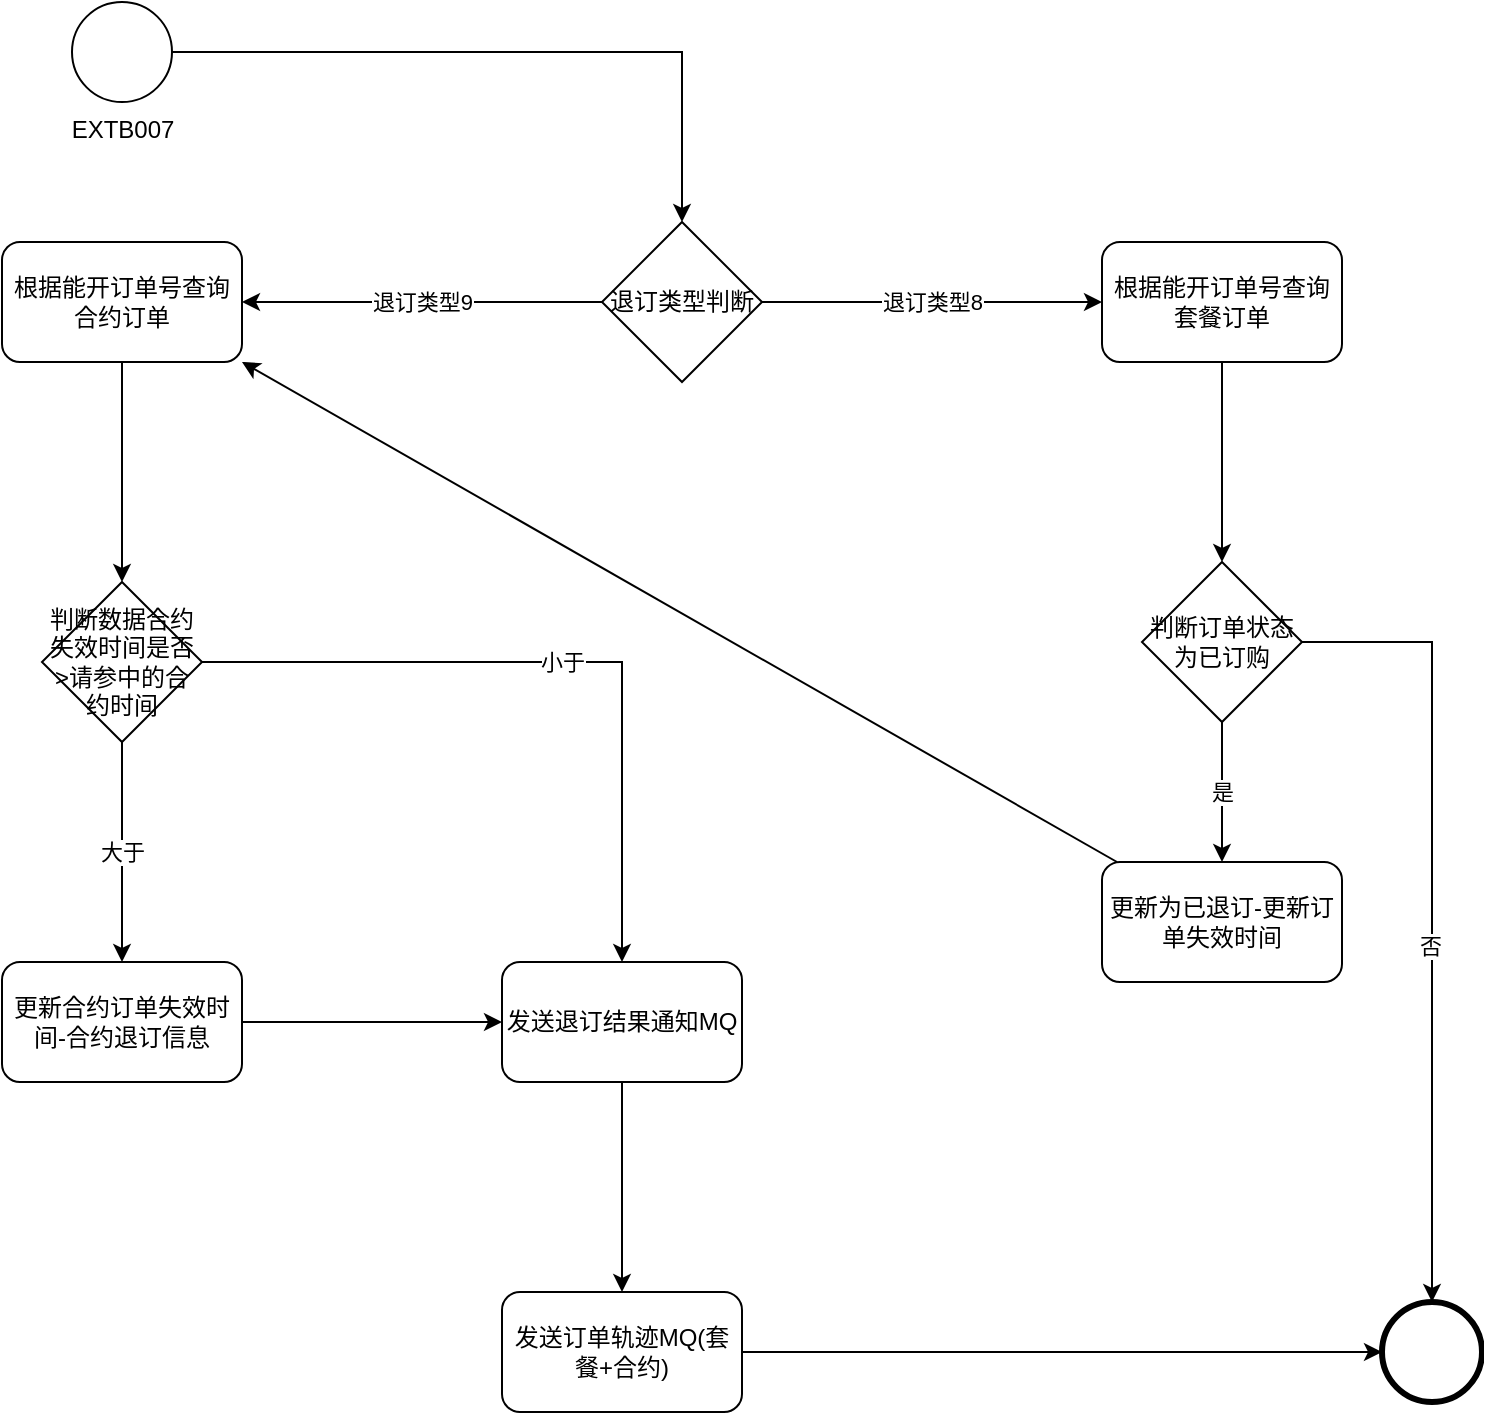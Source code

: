 <mxfile version="14.1.2" type="github">
  <diagram id="OLpmRbxoKpBxzqkspNee" name="Page-1">
    <mxGraphModel dx="942" dy="2920" grid="1" gridSize="10" guides="1" tooltips="1" connect="1" arrows="1" fold="1" page="1" pageScale="1" pageWidth="827" pageHeight="1169" math="0" shadow="0">
      <root>
        <mxCell id="0" />
        <mxCell id="1" parent="0" />
        <mxCell id="CTi2nCjmbjgdPDQ9QbI_-5" value="" style="edgeStyle=orthogonalEdgeStyle;rounded=0;orthogonalLoop=1;jettySize=auto;html=1;" edge="1" parent="1" source="CTi2nCjmbjgdPDQ9QbI_-1" target="CTi2nCjmbjgdPDQ9QbI_-6">
          <mxGeometry relative="1" as="geometry">
            <mxPoint x="195" y="-1095" as="targetPoint" />
          </mxGeometry>
        </mxCell>
        <mxCell id="CTi2nCjmbjgdPDQ9QbI_-1" value="EXTB007&lt;br&gt;" style="shape=mxgraph.bpmn.shape;html=1;verticalLabelPosition=bottom;labelBackgroundColor=#ffffff;verticalAlign=top;align=center;perimeter=ellipsePerimeter;outlineConnect=0;outline=standard;symbol=general;" vertex="1" parent="1">
          <mxGeometry x="95" y="-1190" width="50" height="50" as="geometry" />
        </mxCell>
        <mxCell id="CTi2nCjmbjgdPDQ9QbI_-3" value="" style="shape=mxgraph.bpmn.shape;html=1;verticalLabelPosition=bottom;labelBackgroundColor=#ffffff;verticalAlign=top;align=center;perimeter=ellipsePerimeter;outlineConnect=0;outline=end;symbol=general;" vertex="1" parent="1">
          <mxGeometry x="750" y="-540" width="50" height="50" as="geometry" />
        </mxCell>
        <mxCell id="CTi2nCjmbjgdPDQ9QbI_-9" value="退订类型9" style="edgeStyle=orthogonalEdgeStyle;rounded=0;orthogonalLoop=1;jettySize=auto;html=1;entryX=1;entryY=0.5;entryDx=0;entryDy=0;" edge="1" parent="1" source="CTi2nCjmbjgdPDQ9QbI_-6" target="CTi2nCjmbjgdPDQ9QbI_-7">
          <mxGeometry relative="1" as="geometry" />
        </mxCell>
        <mxCell id="CTi2nCjmbjgdPDQ9QbI_-10" value="退订类型8" style="edgeStyle=orthogonalEdgeStyle;rounded=0;orthogonalLoop=1;jettySize=auto;html=1;entryX=0;entryY=0.5;entryDx=0;entryDy=0;" edge="1" parent="1" source="CTi2nCjmbjgdPDQ9QbI_-6" target="CTi2nCjmbjgdPDQ9QbI_-8">
          <mxGeometry relative="1" as="geometry" />
        </mxCell>
        <mxCell id="CTi2nCjmbjgdPDQ9QbI_-6" value="退订类型判断" style="rhombus;whiteSpace=wrap;html=1;" vertex="1" parent="1">
          <mxGeometry x="360" y="-1080" width="80" height="80" as="geometry" />
        </mxCell>
        <mxCell id="CTi2nCjmbjgdPDQ9QbI_-20" style="edgeStyle=orthogonalEdgeStyle;rounded=0;orthogonalLoop=1;jettySize=auto;html=1;" edge="1" parent="1" source="CTi2nCjmbjgdPDQ9QbI_-7" target="CTi2nCjmbjgdPDQ9QbI_-19">
          <mxGeometry relative="1" as="geometry" />
        </mxCell>
        <mxCell id="CTi2nCjmbjgdPDQ9QbI_-7" value="根据能开订单号查询合约订单" style="rounded=1;whiteSpace=wrap;html=1;" vertex="1" parent="1">
          <mxGeometry x="60" y="-1070" width="120" height="60" as="geometry" />
        </mxCell>
        <mxCell id="CTi2nCjmbjgdPDQ9QbI_-12" style="edgeStyle=orthogonalEdgeStyle;rounded=0;orthogonalLoop=1;jettySize=auto;html=1;" edge="1" parent="1" source="CTi2nCjmbjgdPDQ9QbI_-8" target="CTi2nCjmbjgdPDQ9QbI_-11">
          <mxGeometry relative="1" as="geometry" />
        </mxCell>
        <mxCell id="CTi2nCjmbjgdPDQ9QbI_-8" value="根据能开订单号查询套餐订单" style="rounded=1;whiteSpace=wrap;html=1;" vertex="1" parent="1">
          <mxGeometry x="610" y="-1070" width="120" height="60" as="geometry" />
        </mxCell>
        <mxCell id="CTi2nCjmbjgdPDQ9QbI_-14" value="是" style="edgeStyle=orthogonalEdgeStyle;rounded=0;orthogonalLoop=1;jettySize=auto;html=1;" edge="1" parent="1" source="CTi2nCjmbjgdPDQ9QbI_-11" target="CTi2nCjmbjgdPDQ9QbI_-13">
          <mxGeometry relative="1" as="geometry" />
        </mxCell>
        <mxCell id="CTi2nCjmbjgdPDQ9QbI_-17" style="edgeStyle=orthogonalEdgeStyle;rounded=0;orthogonalLoop=1;jettySize=auto;html=1;" edge="1" parent="1" source="CTi2nCjmbjgdPDQ9QbI_-11" target="CTi2nCjmbjgdPDQ9QbI_-3">
          <mxGeometry relative="1" as="geometry" />
        </mxCell>
        <mxCell id="CTi2nCjmbjgdPDQ9QbI_-18" value="否" style="edgeLabel;html=1;align=center;verticalAlign=middle;resizable=0;points=[];" vertex="1" connectable="0" parent="CTi2nCjmbjgdPDQ9QbI_-17">
          <mxGeometry x="-0.528" y="-1" relative="1" as="geometry">
            <mxPoint y="124" as="offset" />
          </mxGeometry>
        </mxCell>
        <mxCell id="CTi2nCjmbjgdPDQ9QbI_-11" value="判断订单状态为已订购" style="rhombus;whiteSpace=wrap;html=1;" vertex="1" parent="1">
          <mxGeometry x="630" y="-910" width="80" height="80" as="geometry" />
        </mxCell>
        <mxCell id="CTi2nCjmbjgdPDQ9QbI_-13" value="更新为已退订-更新订单失效时间" style="rounded=1;whiteSpace=wrap;html=1;" vertex="1" parent="1">
          <mxGeometry x="610" y="-760" width="120" height="60" as="geometry" />
        </mxCell>
        <mxCell id="CTi2nCjmbjgdPDQ9QbI_-16" value="" style="endArrow=classic;html=1;entryX=1;entryY=1;entryDx=0;entryDy=0;" edge="1" parent="1" source="CTi2nCjmbjgdPDQ9QbI_-13" target="CTi2nCjmbjgdPDQ9QbI_-7">
          <mxGeometry width="50" height="50" relative="1" as="geometry">
            <mxPoint x="390" y="-820" as="sourcePoint" />
            <mxPoint x="440" y="-870" as="targetPoint" />
          </mxGeometry>
        </mxCell>
        <mxCell id="CTi2nCjmbjgdPDQ9QbI_-22" value="大于" style="edgeStyle=orthogonalEdgeStyle;rounded=0;orthogonalLoop=1;jettySize=auto;html=1;" edge="1" parent="1" source="CTi2nCjmbjgdPDQ9QbI_-19" target="CTi2nCjmbjgdPDQ9QbI_-21">
          <mxGeometry relative="1" as="geometry" />
        </mxCell>
        <mxCell id="CTi2nCjmbjgdPDQ9QbI_-32" value="小于" style="edgeStyle=orthogonalEdgeStyle;rounded=0;orthogonalLoop=1;jettySize=auto;html=1;entryX=0.5;entryY=0;entryDx=0;entryDy=0;" edge="1" parent="1" source="CTi2nCjmbjgdPDQ9QbI_-19" target="CTi2nCjmbjgdPDQ9QbI_-24">
          <mxGeometry relative="1" as="geometry" />
        </mxCell>
        <mxCell id="CTi2nCjmbjgdPDQ9QbI_-19" value="判断数据合约失效时间是否&amp;gt;请参中的合约时间" style="rhombus;whiteSpace=wrap;html=1;" vertex="1" parent="1">
          <mxGeometry x="80" y="-900" width="80" height="80" as="geometry" />
        </mxCell>
        <mxCell id="CTi2nCjmbjgdPDQ9QbI_-25" value="" style="edgeStyle=orthogonalEdgeStyle;rounded=0;orthogonalLoop=1;jettySize=auto;html=1;" edge="1" parent="1" source="CTi2nCjmbjgdPDQ9QbI_-21" target="CTi2nCjmbjgdPDQ9QbI_-24">
          <mxGeometry relative="1" as="geometry" />
        </mxCell>
        <mxCell id="CTi2nCjmbjgdPDQ9QbI_-21" value="更新合约订单失效时间-合约退订信息" style="rounded=1;whiteSpace=wrap;html=1;" vertex="1" parent="1">
          <mxGeometry x="60" y="-710" width="120" height="60" as="geometry" />
        </mxCell>
        <mxCell id="CTi2nCjmbjgdPDQ9QbI_-33" style="edgeStyle=orthogonalEdgeStyle;rounded=0;orthogonalLoop=1;jettySize=auto;html=1;" edge="1" parent="1" source="CTi2nCjmbjgdPDQ9QbI_-24" target="CTi2nCjmbjgdPDQ9QbI_-26">
          <mxGeometry relative="1" as="geometry" />
        </mxCell>
        <mxCell id="CTi2nCjmbjgdPDQ9QbI_-24" value="发送退订结果通知MQ" style="rounded=1;whiteSpace=wrap;html=1;" vertex="1" parent="1">
          <mxGeometry x="310" y="-710" width="120" height="60" as="geometry" />
        </mxCell>
        <mxCell id="CTi2nCjmbjgdPDQ9QbI_-28" style="edgeStyle=orthogonalEdgeStyle;rounded=0;orthogonalLoop=1;jettySize=auto;html=1;entryX=0;entryY=0.5;entryDx=0;entryDy=0;" edge="1" parent="1" source="CTi2nCjmbjgdPDQ9QbI_-26" target="CTi2nCjmbjgdPDQ9QbI_-3">
          <mxGeometry relative="1" as="geometry" />
        </mxCell>
        <mxCell id="CTi2nCjmbjgdPDQ9QbI_-26" value="发送订单轨迹MQ(套餐+合约)" style="rounded=1;whiteSpace=wrap;html=1;" vertex="1" parent="1">
          <mxGeometry x="310" y="-545" width="120" height="60" as="geometry" />
        </mxCell>
      </root>
    </mxGraphModel>
  </diagram>
</mxfile>

